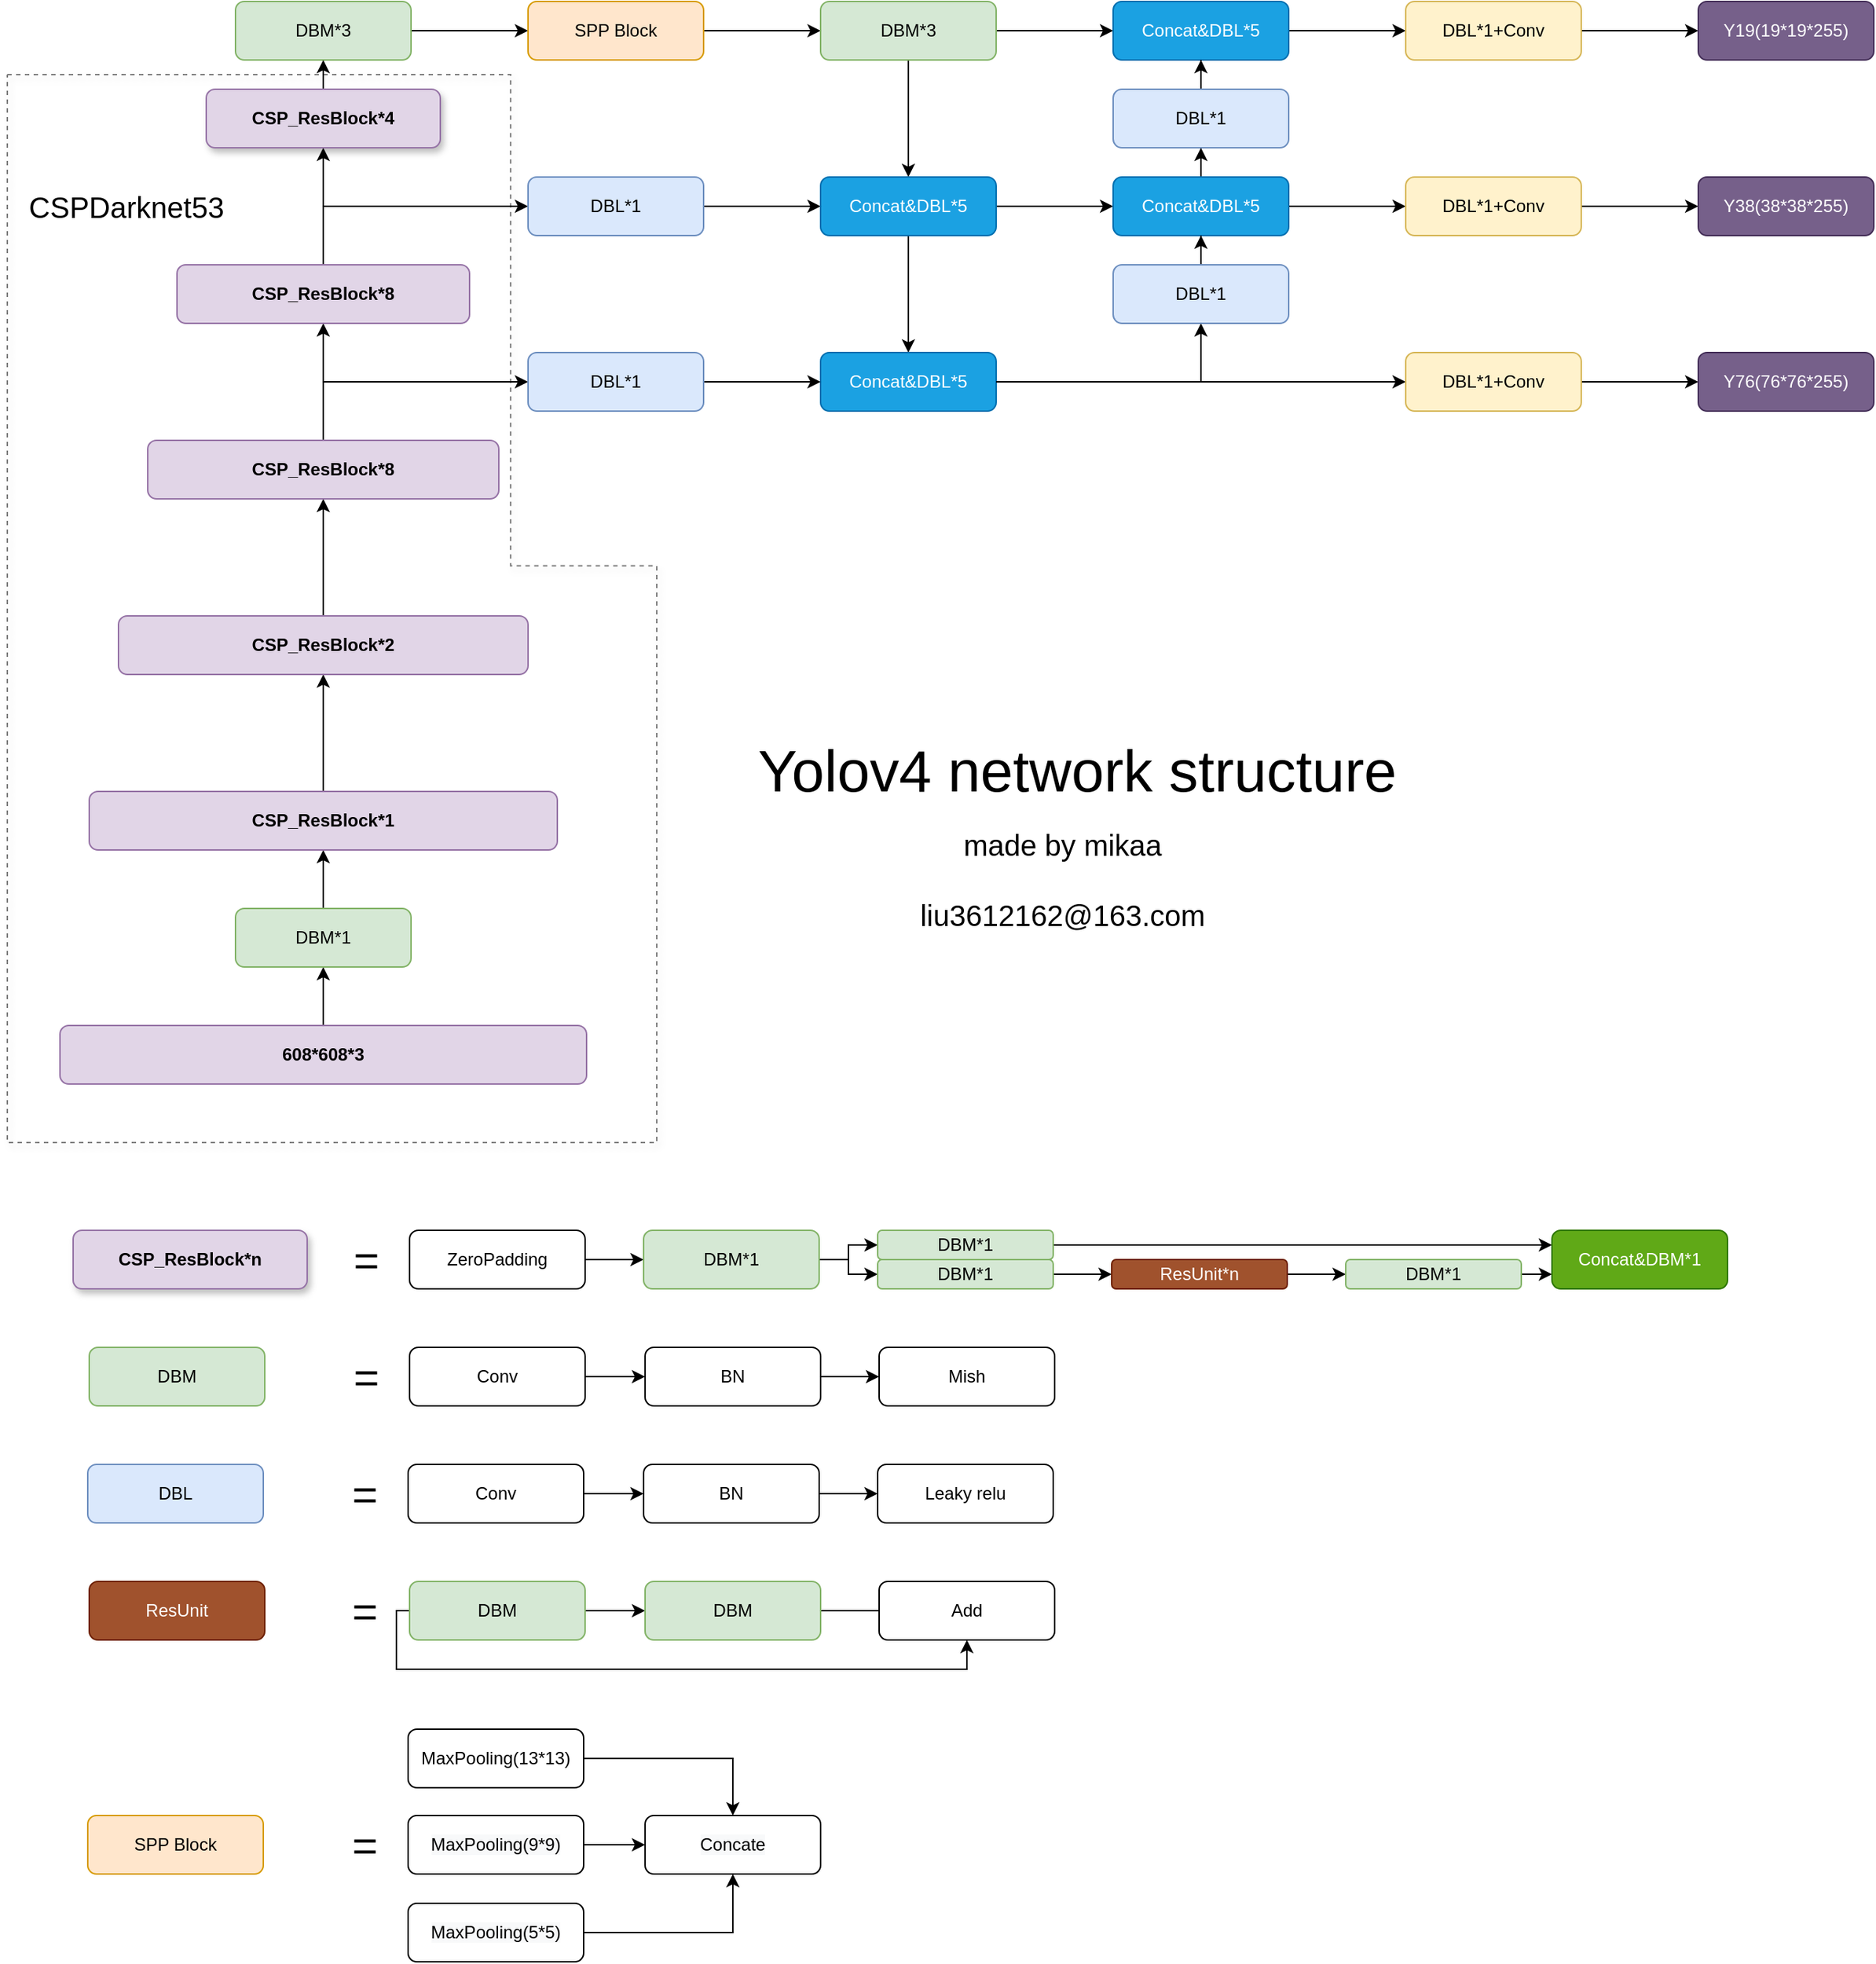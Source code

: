 <mxfile version="13.1.1" type="github">
  <diagram id="2j0Wj2clr_hK4ZMGOZxE" name="Page-1">
    <mxGraphModel dx="1939" dy="1040" grid="1" gridSize="10" guides="1" tooltips="1" connect="1" arrows="1" fold="1" page="1" pageScale="1" pageWidth="1169" pageHeight="827" math="0" shadow="0">
      <root>
        <mxCell id="0" />
        <mxCell id="1" parent="0" />
        <mxCell id="uQFEA6QVpBDMVat-9isN-144" value="" style="verticalLabelPosition=bottom;verticalAlign=top;html=1;shape=mxgraph.basic.polygon;polyCoords=[[0,0],[0.62,0],[0.62,0.46],[0.8,0.46],[0.8,1],[0.25,1],[0,1],[0,0]];polyline=1;fillColor=none;rounded=1;shadow=1;dashed=1;labelBackgroundColor=none;fontSize=20;fontColor=#000000;opacity=50;" vertex="1" parent="1">
          <mxGeometry x="44" y="70" width="555" height="730" as="geometry" />
        </mxCell>
        <mxCell id="uQFEA6QVpBDMVat-9isN-12" value="" style="edgeStyle=orthogonalEdgeStyle;rounded=0;orthogonalLoop=1;jettySize=auto;html=1;" edge="1" parent="1" source="uQFEA6QVpBDMVat-9isN-2" target="uQFEA6QVpBDMVat-9isN-11">
          <mxGeometry relative="1" as="geometry" />
        </mxCell>
        <mxCell id="uQFEA6QVpBDMVat-9isN-2" value="608*608*3" style="rounded=1;whiteSpace=wrap;html=1;fillColor=#e1d5e7;strokeColor=#9673a6;labelBackgroundColor=none;fontStyle=1" vertex="1" parent="1">
          <mxGeometry x="80" y="720" width="360" height="40" as="geometry" />
        </mxCell>
        <mxCell id="uQFEA6QVpBDMVat-9isN-15" value="" style="edgeStyle=orthogonalEdgeStyle;rounded=0;orthogonalLoop=1;jettySize=auto;html=1;" edge="1" parent="1" source="uQFEA6QVpBDMVat-9isN-11" target="uQFEA6QVpBDMVat-9isN-3">
          <mxGeometry relative="1" as="geometry" />
        </mxCell>
        <mxCell id="uQFEA6QVpBDMVat-9isN-11" value="DBM*1" style="rounded=1;whiteSpace=wrap;html=1;fillColor=#d5e8d4;strokeColor=#82b366;" vertex="1" parent="1">
          <mxGeometry x="200" y="640" width="120" height="40" as="geometry" />
        </mxCell>
        <mxCell id="uQFEA6QVpBDMVat-9isN-6" value="" style="edgeStyle=orthogonalEdgeStyle;rounded=0;orthogonalLoop=1;jettySize=auto;html=1;" edge="1" parent="1" source="uQFEA6QVpBDMVat-9isN-3" target="uQFEA6QVpBDMVat-9isN-5">
          <mxGeometry relative="1" as="geometry" />
        </mxCell>
        <mxCell id="uQFEA6QVpBDMVat-9isN-3" value="CSP_ResBlock*1" style="rounded=1;whiteSpace=wrap;html=1;fillColor=#e1d5e7;strokeColor=#9673a6;labelBackgroundColor=none;fontStyle=1" vertex="1" parent="1">
          <mxGeometry x="100" y="560" width="320" height="40" as="geometry" />
        </mxCell>
        <mxCell id="uQFEA6QVpBDMVat-9isN-8" value="" style="edgeStyle=orthogonalEdgeStyle;rounded=0;orthogonalLoop=1;jettySize=auto;html=1;" edge="1" parent="1" source="uQFEA6QVpBDMVat-9isN-5" target="uQFEA6QVpBDMVat-9isN-7">
          <mxGeometry relative="1" as="geometry" />
        </mxCell>
        <mxCell id="uQFEA6QVpBDMVat-9isN-5" value="&lt;span&gt;CSP_ResBlock*2&lt;/span&gt;" style="rounded=1;whiteSpace=wrap;html=1;fillColor=#e1d5e7;strokeColor=#9673a6;labelBackgroundColor=none;fontStyle=1" vertex="1" parent="1">
          <mxGeometry x="120" y="440" width="280" height="40" as="geometry" />
        </mxCell>
        <mxCell id="uQFEA6QVpBDMVat-9isN-10" value="" style="edgeStyle=orthogonalEdgeStyle;rounded=0;orthogonalLoop=1;jettySize=auto;html=1;" edge="1" parent="1" source="uQFEA6QVpBDMVat-9isN-7" target="uQFEA6QVpBDMVat-9isN-9">
          <mxGeometry relative="1" as="geometry" />
        </mxCell>
        <mxCell id="uQFEA6QVpBDMVat-9isN-35" style="edgeStyle=orthogonalEdgeStyle;rounded=0;orthogonalLoop=1;jettySize=auto;html=1;entryX=0;entryY=0.5;entryDx=0;entryDy=0;fontColor=#000000;" edge="1" parent="1" source="uQFEA6QVpBDMVat-9isN-7" target="uQFEA6QVpBDMVat-9isN-32">
          <mxGeometry relative="1" as="geometry">
            <Array as="points">
              <mxPoint x="260" y="280" />
            </Array>
          </mxGeometry>
        </mxCell>
        <mxCell id="uQFEA6QVpBDMVat-9isN-7" value="&lt;span style=&quot;color: rgb(0, 0, 0); font-family: helvetica; font-size: 12px; font-style: normal; letter-spacing: normal; text-align: center; text-indent: 0px; text-transform: none; word-spacing: 0px; float: none; display: inline;&quot;&gt;CSP_ResBlock*8&lt;/span&gt;" style="rounded=1;whiteSpace=wrap;html=1;fillColor=#e1d5e7;strokeColor=#9673a6;labelBackgroundColor=none;fontStyle=1" vertex="1" parent="1">
          <mxGeometry x="140" y="320" width="240" height="40" as="geometry" />
        </mxCell>
        <mxCell id="uQFEA6QVpBDMVat-9isN-14" value="" style="edgeStyle=orthogonalEdgeStyle;rounded=0;orthogonalLoop=1;jettySize=auto;html=1;" edge="1" parent="1" source="uQFEA6QVpBDMVat-9isN-9" target="uQFEA6QVpBDMVat-9isN-13">
          <mxGeometry relative="1" as="geometry" />
        </mxCell>
        <mxCell id="uQFEA6QVpBDMVat-9isN-26" style="edgeStyle=orthogonalEdgeStyle;rounded=0;orthogonalLoop=1;jettySize=auto;html=1;fontColor=#000000;entryX=0;entryY=0.5;entryDx=0;entryDy=0;" edge="1" parent="1" source="uQFEA6QVpBDMVat-9isN-9" target="uQFEA6QVpBDMVat-9isN-27">
          <mxGeometry relative="1" as="geometry">
            <mxPoint x="400" y="160" as="targetPoint" />
            <Array as="points">
              <mxPoint x="260" y="160" />
            </Array>
          </mxGeometry>
        </mxCell>
        <mxCell id="uQFEA6QVpBDMVat-9isN-9" value="&lt;span style=&quot;color: rgb(0, 0, 0); font-family: helvetica; font-size: 12px; font-style: normal; letter-spacing: normal; text-align: center; text-indent: 0px; text-transform: none; word-spacing: 0px; float: none; display: inline;&quot;&gt;CSP_ResBlock*8&lt;/span&gt;" style="rounded=1;whiteSpace=wrap;html=1;fillColor=#e1d5e7;strokeColor=#9673a6;labelBackgroundColor=none;fontStyle=1" vertex="1" parent="1">
          <mxGeometry x="160" y="200" width="200" height="40" as="geometry" />
        </mxCell>
        <mxCell id="uQFEA6QVpBDMVat-9isN-23" value="" style="edgeStyle=orthogonalEdgeStyle;rounded=0;orthogonalLoop=1;jettySize=auto;html=1;fontColor=#000000;" edge="1" parent="1" source="uQFEA6QVpBDMVat-9isN-13" target="uQFEA6QVpBDMVat-9isN-17">
          <mxGeometry relative="1" as="geometry" />
        </mxCell>
        <mxCell id="uQFEA6QVpBDMVat-9isN-13" value="&lt;span style=&quot;font-family: helvetica; font-size: 12px; font-style: normal; letter-spacing: normal; text-align: center; text-indent: 0px; text-transform: none; word-spacing: 0px; float: none; display: inline;&quot;&gt;CSP_ResBlock*4&lt;/span&gt;" style="rounded=1;whiteSpace=wrap;html=1;fillColor=#e1d5e7;strokeColor=#9673a6;shadow=1;fontColor=#000000;labelBackgroundColor=none;fontStyle=1" vertex="1" parent="1">
          <mxGeometry x="180" y="80" width="160" height="40" as="geometry" />
        </mxCell>
        <mxCell id="uQFEA6QVpBDMVat-9isN-21" value="" style="edgeStyle=orthogonalEdgeStyle;rounded=0;orthogonalLoop=1;jettySize=auto;html=1;fontColor=#000000;" edge="1" parent="1" source="uQFEA6QVpBDMVat-9isN-17" target="uQFEA6QVpBDMVat-9isN-20">
          <mxGeometry relative="1" as="geometry" />
        </mxCell>
        <mxCell id="uQFEA6QVpBDMVat-9isN-17" value="DBM*3" style="rounded=1;whiteSpace=wrap;html=1;fillColor=#d5e8d4;strokeColor=#82b366;" vertex="1" parent="1">
          <mxGeometry x="200" y="20" width="120" height="40" as="geometry" />
        </mxCell>
        <mxCell id="uQFEA6QVpBDMVat-9isN-22" value="" style="edgeStyle=orthogonalEdgeStyle;rounded=0;orthogonalLoop=1;jettySize=auto;html=1;fontColor=#000000;" edge="1" parent="1" source="uQFEA6QVpBDMVat-9isN-20" target="uQFEA6QVpBDMVat-9isN-18">
          <mxGeometry relative="1" as="geometry" />
        </mxCell>
        <mxCell id="uQFEA6QVpBDMVat-9isN-20" value="SPP Block" style="rounded=1;whiteSpace=wrap;html=1;fillColor=#ffe6cc;strokeColor=#d79b00;" vertex="1" parent="1">
          <mxGeometry x="400" y="20" width="120" height="40" as="geometry" />
        </mxCell>
        <mxCell id="uQFEA6QVpBDMVat-9isN-25" value="" style="edgeStyle=orthogonalEdgeStyle;rounded=0;orthogonalLoop=1;jettySize=auto;html=1;fontColor=#000000;entryX=0.5;entryY=0;entryDx=0;entryDy=0;" edge="1" parent="1" source="uQFEA6QVpBDMVat-9isN-18" target="uQFEA6QVpBDMVat-9isN-28">
          <mxGeometry relative="1" as="geometry">
            <mxPoint x="440" y="-140" as="targetPoint" />
          </mxGeometry>
        </mxCell>
        <mxCell id="uQFEA6QVpBDMVat-9isN-142" value="" style="edgeStyle=orthogonalEdgeStyle;rounded=0;orthogonalLoop=1;jettySize=auto;html=1;fontSize=16;fontColor=#000000;" edge="1" parent="1" source="uQFEA6QVpBDMVat-9isN-18" target="uQFEA6QVpBDMVat-9isN-53">
          <mxGeometry relative="1" as="geometry" />
        </mxCell>
        <mxCell id="uQFEA6QVpBDMVat-9isN-18" value="DBM*3" style="rounded=1;whiteSpace=wrap;html=1;fillColor=#d5e8d4;strokeColor=#82b366;" vertex="1" parent="1">
          <mxGeometry x="600" y="20" width="120" height="40" as="geometry" />
        </mxCell>
        <mxCell id="uQFEA6QVpBDMVat-9isN-29" value="" style="edgeStyle=orthogonalEdgeStyle;rounded=0;orthogonalLoop=1;jettySize=auto;html=1;fontColor=#000000;" edge="1" parent="1" source="uQFEA6QVpBDMVat-9isN-27" target="uQFEA6QVpBDMVat-9isN-28">
          <mxGeometry relative="1" as="geometry" />
        </mxCell>
        <mxCell id="uQFEA6QVpBDMVat-9isN-27" value="DBL*1" style="rounded=1;whiteSpace=wrap;html=1;fillColor=#dae8fc;strokeColor=#6c8ebf;" vertex="1" parent="1">
          <mxGeometry x="400" y="140" width="120" height="40" as="geometry" />
        </mxCell>
        <mxCell id="uQFEA6QVpBDMVat-9isN-37" value="" style="edgeStyle=orthogonalEdgeStyle;rounded=0;orthogonalLoop=1;jettySize=auto;html=1;fontColor=#000000;" edge="1" parent="1" source="uQFEA6QVpBDMVat-9isN-28" target="uQFEA6QVpBDMVat-9isN-31">
          <mxGeometry relative="1" as="geometry" />
        </mxCell>
        <mxCell id="uQFEA6QVpBDMVat-9isN-141" value="" style="edgeStyle=orthogonalEdgeStyle;rounded=0;orthogonalLoop=1;jettySize=auto;html=1;fontSize=16;fontColor=#000000;" edge="1" parent="1" source="uQFEA6QVpBDMVat-9isN-28" target="uQFEA6QVpBDMVat-9isN-46">
          <mxGeometry relative="1" as="geometry" />
        </mxCell>
        <mxCell id="uQFEA6QVpBDMVat-9isN-28" value="Concat&amp;amp;DBL*5" style="rounded=1;whiteSpace=wrap;html=1;fillColor=#1ba1e2;strokeColor=#006EAF;fontColor=#ffffff;" vertex="1" parent="1">
          <mxGeometry x="600" y="140" width="120" height="40" as="geometry" />
        </mxCell>
        <mxCell id="uQFEA6QVpBDMVat-9isN-66" style="edgeStyle=orthogonalEdgeStyle;rounded=0;orthogonalLoop=1;jettySize=auto;html=1;fontColor=#000000;" edge="1" parent="1" source="uQFEA6QVpBDMVat-9isN-53" target="uQFEA6QVpBDMVat-9isN-64">
          <mxGeometry relative="1" as="geometry" />
        </mxCell>
        <mxCell id="uQFEA6QVpBDMVat-9isN-53" value="Concat&amp;amp;DBL*5" style="rounded=1;whiteSpace=wrap;html=1;fillColor=#1ba1e2;strokeColor=#006EAF;fontColor=#ffffff;" vertex="1" parent="1">
          <mxGeometry x="800" y="20" width="120" height="40" as="geometry" />
        </mxCell>
        <mxCell id="uQFEA6QVpBDMVat-9isN-47" value="" style="edgeStyle=orthogonalEdgeStyle;rounded=0;orthogonalLoop=1;jettySize=auto;html=1;fontColor=#000000;entryX=0.5;entryY=1;entryDx=0;entryDy=0;" edge="1" parent="1" source="uQFEA6QVpBDMVat-9isN-31" target="uQFEA6QVpBDMVat-9isN-48">
          <mxGeometry relative="1" as="geometry" />
        </mxCell>
        <mxCell id="uQFEA6QVpBDMVat-9isN-31" value="Concat&amp;amp;DBL*5" style="rounded=1;whiteSpace=wrap;html=1;fillColor=#1ba1e2;strokeColor=#006EAF;fontColor=#ffffff;" vertex="1" parent="1">
          <mxGeometry x="600" y="260" width="120" height="40" as="geometry" />
        </mxCell>
        <mxCell id="uQFEA6QVpBDMVat-9isN-57" style="edgeStyle=orthogonalEdgeStyle;rounded=0;orthogonalLoop=1;jettySize=auto;html=1;entryX=0.5;entryY=1;entryDx=0;entryDy=0;fontColor=#000000;" edge="1" parent="1" source="uQFEA6QVpBDMVat-9isN-46" target="uQFEA6QVpBDMVat-9isN-55">
          <mxGeometry relative="1" as="geometry" />
        </mxCell>
        <mxCell id="uQFEA6QVpBDMVat-9isN-65" style="edgeStyle=orthogonalEdgeStyle;rounded=0;orthogonalLoop=1;jettySize=auto;html=1;entryX=0;entryY=0.5;entryDx=0;entryDy=0;fontColor=#000000;" edge="1" parent="1" source="uQFEA6QVpBDMVat-9isN-46" target="uQFEA6QVpBDMVat-9isN-63">
          <mxGeometry relative="1" as="geometry" />
        </mxCell>
        <mxCell id="uQFEA6QVpBDMVat-9isN-46" value="Concat&amp;amp;DBL*5" style="rounded=1;whiteSpace=wrap;html=1;fillColor=#1ba1e2;strokeColor=#006EAF;fontColor=#ffffff;" vertex="1" parent="1">
          <mxGeometry x="800" y="140" width="120" height="40" as="geometry" />
        </mxCell>
        <mxCell id="uQFEA6QVpBDMVat-9isN-36" value="" style="edgeStyle=orthogonalEdgeStyle;rounded=0;orthogonalLoop=1;jettySize=auto;html=1;fontColor=#000000;" edge="1" parent="1" source="uQFEA6QVpBDMVat-9isN-32" target="uQFEA6QVpBDMVat-9isN-31">
          <mxGeometry relative="1" as="geometry" />
        </mxCell>
        <mxCell id="uQFEA6QVpBDMVat-9isN-32" value="DBL*1" style="rounded=1;whiteSpace=wrap;html=1;fillColor=#dae8fc;strokeColor=#6c8ebf;" vertex="1" parent="1">
          <mxGeometry x="400" y="260" width="120" height="40" as="geometry" />
        </mxCell>
        <mxCell id="uQFEA6QVpBDMVat-9isN-59" style="edgeStyle=orthogonalEdgeStyle;rounded=0;orthogonalLoop=1;jettySize=auto;html=1;fontColor=#000000;" edge="1" parent="1">
          <mxGeometry relative="1" as="geometry">
            <mxPoint x="1000" y="280" as="targetPoint" />
            <mxPoint x="720" y="280" as="sourcePoint" />
          </mxGeometry>
        </mxCell>
        <mxCell id="uQFEA6QVpBDMVat-9isN-52" style="edgeStyle=orthogonalEdgeStyle;rounded=0;orthogonalLoop=1;jettySize=auto;html=1;entryX=0.5;entryY=1;entryDx=0;entryDy=0;fontColor=#000000;" edge="1" parent="1" source="uQFEA6QVpBDMVat-9isN-48" target="uQFEA6QVpBDMVat-9isN-46">
          <mxGeometry relative="1" as="geometry" />
        </mxCell>
        <mxCell id="uQFEA6QVpBDMVat-9isN-48" value="DBL*1" style="rounded=1;whiteSpace=wrap;html=1;fillColor=#dae8fc;strokeColor=#6c8ebf;" vertex="1" parent="1">
          <mxGeometry x="800" y="200" width="120" height="40" as="geometry" />
        </mxCell>
        <mxCell id="uQFEA6QVpBDMVat-9isN-58" style="edgeStyle=orthogonalEdgeStyle;rounded=0;orthogonalLoop=1;jettySize=auto;html=1;entryX=0.5;entryY=1;entryDx=0;entryDy=0;fontColor=#000000;" edge="1" parent="1" source="uQFEA6QVpBDMVat-9isN-55" target="uQFEA6QVpBDMVat-9isN-53">
          <mxGeometry relative="1" as="geometry" />
        </mxCell>
        <mxCell id="uQFEA6QVpBDMVat-9isN-55" value="DBL*1" style="rounded=1;whiteSpace=wrap;html=1;fillColor=#dae8fc;strokeColor=#6c8ebf;" vertex="1" parent="1">
          <mxGeometry x="800" y="80" width="120" height="40" as="geometry" />
        </mxCell>
        <mxCell id="uQFEA6QVpBDMVat-9isN-72" value="" style="edgeStyle=orthogonalEdgeStyle;rounded=0;orthogonalLoop=1;jettySize=auto;html=1;fontColor=#000000;" edge="1" parent="1" source="uQFEA6QVpBDMVat-9isN-60" target="uQFEA6QVpBDMVat-9isN-70">
          <mxGeometry relative="1" as="geometry" />
        </mxCell>
        <mxCell id="uQFEA6QVpBDMVat-9isN-60" value="DBL*1+Conv" style="rounded=1;whiteSpace=wrap;html=1;fillColor=#fff2cc;strokeColor=#d6b656;" vertex="1" parent="1">
          <mxGeometry x="1000" y="260" width="120" height="40" as="geometry" />
        </mxCell>
        <mxCell id="uQFEA6QVpBDMVat-9isN-71" value="" style="edgeStyle=orthogonalEdgeStyle;rounded=0;orthogonalLoop=1;jettySize=auto;html=1;fontColor=#000000;" edge="1" parent="1" source="uQFEA6QVpBDMVat-9isN-63" target="uQFEA6QVpBDMVat-9isN-69">
          <mxGeometry relative="1" as="geometry" />
        </mxCell>
        <mxCell id="uQFEA6QVpBDMVat-9isN-63" value="DBL*1+Conv" style="rounded=1;whiteSpace=wrap;html=1;fillColor=#fff2cc;strokeColor=#d6b656;" vertex="1" parent="1">
          <mxGeometry x="1000" y="140" width="120" height="40" as="geometry" />
        </mxCell>
        <mxCell id="uQFEA6QVpBDMVat-9isN-68" value="" style="edgeStyle=orthogonalEdgeStyle;rounded=0;orthogonalLoop=1;jettySize=auto;html=1;fontColor=#000000;" edge="1" parent="1" source="uQFEA6QVpBDMVat-9isN-64" target="uQFEA6QVpBDMVat-9isN-67">
          <mxGeometry relative="1" as="geometry" />
        </mxCell>
        <mxCell id="uQFEA6QVpBDMVat-9isN-64" value="DBL*1+Conv" style="rounded=1;whiteSpace=wrap;html=1;fillColor=#fff2cc;strokeColor=#d6b656;" vertex="1" parent="1">
          <mxGeometry x="1000" y="20" width="120" height="40" as="geometry" />
        </mxCell>
        <mxCell id="uQFEA6QVpBDMVat-9isN-67" value="Y19(19*19*255)" style="rounded=1;whiteSpace=wrap;html=1;fillColor=#76608a;strokeColor=#432D57;fontColor=#ffffff;" vertex="1" parent="1">
          <mxGeometry x="1200" y="20" width="120" height="40" as="geometry" />
        </mxCell>
        <mxCell id="uQFEA6QVpBDMVat-9isN-69" value="Y38(38*38*255)" style="rounded=1;whiteSpace=wrap;html=1;fillColor=#76608a;strokeColor=#432D57;fontColor=#ffffff;" vertex="1" parent="1">
          <mxGeometry x="1200" y="140" width="120" height="40" as="geometry" />
        </mxCell>
        <mxCell id="uQFEA6QVpBDMVat-9isN-70" value="Y76(76*76*255)" style="rounded=1;whiteSpace=wrap;html=1;fillColor=#76608a;strokeColor=#432D57;fontColor=#ffffff;" vertex="1" parent="1">
          <mxGeometry x="1200" y="260" width="120" height="40" as="geometry" />
        </mxCell>
        <mxCell id="uQFEA6QVpBDMVat-9isN-73" value="&lt;span style=&quot;font-family: &amp;#34;helvetica&amp;#34; ; font-size: 12px ; font-style: normal ; letter-spacing: normal ; text-align: center ; text-indent: 0px ; text-transform: none ; word-spacing: 0px ; float: none ; display: inline&quot;&gt;CSP_ResBlock*n&lt;/span&gt;" style="rounded=1;whiteSpace=wrap;html=1;fillColor=#e1d5e7;strokeColor=#9673a6;shadow=1;fontColor=#000000;labelBackgroundColor=none;fontStyle=1" vertex="1" parent="1">
          <mxGeometry x="89" y="860" width="160" height="40" as="geometry" />
        </mxCell>
        <mxCell id="uQFEA6QVpBDMVat-9isN-74" value="=" style="text;html=1;align=center;verticalAlign=middle;resizable=0;points=[];autosize=1;fontColor=#000000;fontSize=30;" vertex="1" parent="1">
          <mxGeometry x="274" y="860" width="30" height="40" as="geometry" />
        </mxCell>
        <mxCell id="uQFEA6QVpBDMVat-9isN-80" value="" style="edgeStyle=orthogonalEdgeStyle;rounded=0;orthogonalLoop=1;jettySize=auto;html=1;fontSize=30;fontColor=#000000;" edge="1" parent="1" source="uQFEA6QVpBDMVat-9isN-75" target="uQFEA6QVpBDMVat-9isN-78">
          <mxGeometry relative="1" as="geometry" />
        </mxCell>
        <mxCell id="uQFEA6QVpBDMVat-9isN-75" value="ZeroPadding" style="rounded=1;whiteSpace=wrap;html=1;" vertex="1" parent="1">
          <mxGeometry x="319" y="860" width="120" height="40" as="geometry" />
        </mxCell>
        <mxCell id="uQFEA6QVpBDMVat-9isN-84" style="edgeStyle=orthogonalEdgeStyle;rounded=0;orthogonalLoop=1;jettySize=auto;html=1;entryX=0;entryY=0.5;entryDx=0;entryDy=0;fontSize=30;fontColor=#000000;" edge="1" parent="1" source="uQFEA6QVpBDMVat-9isN-78" target="uQFEA6QVpBDMVat-9isN-82">
          <mxGeometry relative="1" as="geometry" />
        </mxCell>
        <mxCell id="uQFEA6QVpBDMVat-9isN-85" style="edgeStyle=orthogonalEdgeStyle;rounded=0;orthogonalLoop=1;jettySize=auto;html=1;entryX=0;entryY=0.5;entryDx=0;entryDy=0;fontSize=30;fontColor=#000000;" edge="1" parent="1" source="uQFEA6QVpBDMVat-9isN-78" target="uQFEA6QVpBDMVat-9isN-83">
          <mxGeometry relative="1" as="geometry" />
        </mxCell>
        <mxCell id="uQFEA6QVpBDMVat-9isN-78" value="DBM*1" style="rounded=1;whiteSpace=wrap;html=1;fillColor=#d5e8d4;strokeColor=#82b366;" vertex="1" parent="1">
          <mxGeometry x="479" y="860" width="120" height="40" as="geometry" />
        </mxCell>
        <mxCell id="uQFEA6QVpBDMVat-9isN-92" style="edgeStyle=orthogonalEdgeStyle;rounded=0;orthogonalLoop=1;jettySize=auto;html=1;entryX=0;entryY=0.25;entryDx=0;entryDy=0;fontSize=30;fontColor=#000000;" edge="1" parent="1" source="uQFEA6QVpBDMVat-9isN-82" target="uQFEA6QVpBDMVat-9isN-91">
          <mxGeometry relative="1" as="geometry" />
        </mxCell>
        <mxCell id="uQFEA6QVpBDMVat-9isN-82" value="DBM*1" style="rounded=1;whiteSpace=wrap;html=1;fillColor=#d5e8d4;strokeColor=#82b366;" vertex="1" parent="1">
          <mxGeometry x="639" y="860" width="120" height="20" as="geometry" />
        </mxCell>
        <mxCell id="uQFEA6QVpBDMVat-9isN-87" value="" style="edgeStyle=orthogonalEdgeStyle;rounded=0;orthogonalLoop=1;jettySize=auto;html=1;fontSize=30;fontColor=#000000;" edge="1" parent="1" source="uQFEA6QVpBDMVat-9isN-83" target="uQFEA6QVpBDMVat-9isN-86">
          <mxGeometry relative="1" as="geometry" />
        </mxCell>
        <mxCell id="uQFEA6QVpBDMVat-9isN-83" value="DBM*1" style="rounded=1;whiteSpace=wrap;html=1;fillColor=#d5e8d4;strokeColor=#82b366;" vertex="1" parent="1">
          <mxGeometry x="639" y="880" width="120" height="20" as="geometry" />
        </mxCell>
        <mxCell id="uQFEA6QVpBDMVat-9isN-89" value="" style="edgeStyle=orthogonalEdgeStyle;rounded=0;orthogonalLoop=1;jettySize=auto;html=1;fontSize=30;fontColor=#000000;" edge="1" parent="1" source="uQFEA6QVpBDMVat-9isN-86" target="uQFEA6QVpBDMVat-9isN-88">
          <mxGeometry relative="1" as="geometry" />
        </mxCell>
        <mxCell id="uQFEA6QVpBDMVat-9isN-86" value="ResUnit*n" style="rounded=1;whiteSpace=wrap;html=1;fillColor=#a0522d;strokeColor=#6D1F00;fontColor=#ffffff;" vertex="1" parent="1">
          <mxGeometry x="799" y="880" width="120" height="20" as="geometry" />
        </mxCell>
        <mxCell id="uQFEA6QVpBDMVat-9isN-94" style="edgeStyle=orthogonalEdgeStyle;rounded=0;orthogonalLoop=1;jettySize=auto;html=1;entryX=0;entryY=0.75;entryDx=0;entryDy=0;fontSize=30;fontColor=#000000;" edge="1" parent="1" source="uQFEA6QVpBDMVat-9isN-88" target="uQFEA6QVpBDMVat-9isN-91">
          <mxGeometry relative="1" as="geometry" />
        </mxCell>
        <mxCell id="uQFEA6QVpBDMVat-9isN-88" value="DBM*1" style="rounded=1;whiteSpace=wrap;html=1;fillColor=#d5e8d4;strokeColor=#82b366;" vertex="1" parent="1">
          <mxGeometry x="959" y="880" width="120" height="20" as="geometry" />
        </mxCell>
        <mxCell id="uQFEA6QVpBDMVat-9isN-91" value="Concat&amp;amp;DBM*1" style="rounded=1;whiteSpace=wrap;html=1;fillColor=#60a917;strokeColor=#2D7600;fontColor=#ffffff;" vertex="1" parent="1">
          <mxGeometry x="1100" y="860" width="120" height="40" as="geometry" />
        </mxCell>
        <mxCell id="uQFEA6QVpBDMVat-9isN-98" value="DBM" style="rounded=1;whiteSpace=wrap;html=1;fillColor=#d5e8d4;strokeColor=#82b366;" vertex="1" parent="1">
          <mxGeometry x="100" y="940" width="120" height="40" as="geometry" />
        </mxCell>
        <mxCell id="uQFEA6QVpBDMVat-9isN-99" value="=" style="text;html=1;align=center;verticalAlign=middle;resizable=0;points=[];autosize=1;fontColor=#000000;fontSize=30;" vertex="1" parent="1">
          <mxGeometry x="274" y="940" width="30" height="40" as="geometry" />
        </mxCell>
        <mxCell id="uQFEA6QVpBDMVat-9isN-102" value="" style="edgeStyle=orthogonalEdgeStyle;rounded=0;orthogonalLoop=1;jettySize=auto;html=1;fontSize=30;fontColor=#000000;" edge="1" parent="1" source="uQFEA6QVpBDMVat-9isN-100" target="uQFEA6QVpBDMVat-9isN-101">
          <mxGeometry relative="1" as="geometry" />
        </mxCell>
        <mxCell id="uQFEA6QVpBDMVat-9isN-100" value="Conv" style="rounded=1;whiteSpace=wrap;html=1;" vertex="1" parent="1">
          <mxGeometry x="319" y="940" width="120" height="40" as="geometry" />
        </mxCell>
        <mxCell id="uQFEA6QVpBDMVat-9isN-104" value="" style="edgeStyle=orthogonalEdgeStyle;rounded=0;orthogonalLoop=1;jettySize=auto;html=1;fontSize=30;fontColor=#000000;" edge="1" parent="1" source="uQFEA6QVpBDMVat-9isN-101" target="uQFEA6QVpBDMVat-9isN-103">
          <mxGeometry relative="1" as="geometry" />
        </mxCell>
        <mxCell id="uQFEA6QVpBDMVat-9isN-101" value="BN" style="rounded=1;whiteSpace=wrap;html=1;" vertex="1" parent="1">
          <mxGeometry x="480" y="940" width="120" height="40" as="geometry" />
        </mxCell>
        <mxCell id="uQFEA6QVpBDMVat-9isN-103" value="Mish" style="rounded=1;whiteSpace=wrap;html=1;" vertex="1" parent="1">
          <mxGeometry x="640" y="940" width="120" height="40" as="geometry" />
        </mxCell>
        <mxCell id="uQFEA6QVpBDMVat-9isN-107" value="DBL" style="rounded=1;whiteSpace=wrap;html=1;fillColor=#dae8fc;strokeColor=#6c8ebf;" vertex="1" parent="1">
          <mxGeometry x="99" y="1020" width="120" height="40" as="geometry" />
        </mxCell>
        <mxCell id="uQFEA6QVpBDMVat-9isN-108" value="=" style="text;html=1;align=center;verticalAlign=middle;resizable=0;points=[];autosize=1;fontColor=#000000;fontSize=30;" vertex="1" parent="1">
          <mxGeometry x="273" y="1020" width="30" height="40" as="geometry" />
        </mxCell>
        <mxCell id="uQFEA6QVpBDMVat-9isN-109" value="" style="edgeStyle=orthogonalEdgeStyle;rounded=0;orthogonalLoop=1;jettySize=auto;html=1;fontSize=30;fontColor=#000000;" edge="1" source="uQFEA6QVpBDMVat-9isN-110" target="uQFEA6QVpBDMVat-9isN-112" parent="1">
          <mxGeometry relative="1" as="geometry" />
        </mxCell>
        <mxCell id="uQFEA6QVpBDMVat-9isN-110" value="Conv" style="rounded=1;whiteSpace=wrap;html=1;" vertex="1" parent="1">
          <mxGeometry x="318" y="1020" width="120" height="40" as="geometry" />
        </mxCell>
        <mxCell id="uQFEA6QVpBDMVat-9isN-111" value="" style="edgeStyle=orthogonalEdgeStyle;rounded=0;orthogonalLoop=1;jettySize=auto;html=1;fontSize=30;fontColor=#000000;" edge="1" source="uQFEA6QVpBDMVat-9isN-112" target="uQFEA6QVpBDMVat-9isN-113" parent="1">
          <mxGeometry relative="1" as="geometry" />
        </mxCell>
        <mxCell id="uQFEA6QVpBDMVat-9isN-112" value="BN" style="rounded=1;whiteSpace=wrap;html=1;" vertex="1" parent="1">
          <mxGeometry x="479" y="1020" width="120" height="40" as="geometry" />
        </mxCell>
        <mxCell id="uQFEA6QVpBDMVat-9isN-113" value="Leaky relu" style="rounded=1;whiteSpace=wrap;html=1;" vertex="1" parent="1">
          <mxGeometry x="639" y="1020" width="120" height="40" as="geometry" />
        </mxCell>
        <mxCell id="uQFEA6QVpBDMVat-9isN-114" value="ResUnit" style="rounded=1;whiteSpace=wrap;html=1;fillColor=#a0522d;strokeColor=#6D1F00;fontColor=#ffffff;" vertex="1" parent="1">
          <mxGeometry x="100" y="1100" width="120" height="40" as="geometry" />
        </mxCell>
        <mxCell id="uQFEA6QVpBDMVat-9isN-115" value="=" style="text;html=1;align=center;verticalAlign=middle;resizable=0;points=[];autosize=1;fontColor=#000000;fontSize=30;" vertex="1" parent="1">
          <mxGeometry x="273" y="1100" width="30" height="40" as="geometry" />
        </mxCell>
        <mxCell id="uQFEA6QVpBDMVat-9isN-118" value="" style="edgeStyle=orthogonalEdgeStyle;rounded=0;orthogonalLoop=1;jettySize=auto;html=1;fontSize=30;fontColor=#000000;" edge="1" parent="1" source="uQFEA6QVpBDMVat-9isN-116" target="uQFEA6QVpBDMVat-9isN-117">
          <mxGeometry relative="1" as="geometry" />
        </mxCell>
        <mxCell id="uQFEA6QVpBDMVat-9isN-122" style="edgeStyle=orthogonalEdgeStyle;rounded=0;orthogonalLoop=1;jettySize=auto;html=1;fontSize=30;fontColor=#000000;entryX=0.5;entryY=1;entryDx=0;entryDy=0;" edge="1" parent="1" source="uQFEA6QVpBDMVat-9isN-116" target="uQFEA6QVpBDMVat-9isN-123">
          <mxGeometry relative="1" as="geometry">
            <mxPoint x="640" y="1120" as="targetPoint" />
            <Array as="points">
              <mxPoint x="310" y="1120" />
              <mxPoint x="310" y="1160" />
              <mxPoint x="700" y="1160" />
            </Array>
          </mxGeometry>
        </mxCell>
        <mxCell id="uQFEA6QVpBDMVat-9isN-116" value="DBM" style="rounded=1;whiteSpace=wrap;html=1;fillColor=#d5e8d4;strokeColor=#82b366;" vertex="1" parent="1">
          <mxGeometry x="319" y="1100" width="120" height="40" as="geometry" />
        </mxCell>
        <mxCell id="uQFEA6QVpBDMVat-9isN-120" value="" style="edgeStyle=orthogonalEdgeStyle;rounded=0;orthogonalLoop=1;jettySize=auto;html=1;fontSize=30;fontColor=#000000;" edge="1" parent="1" source="uQFEA6QVpBDMVat-9isN-117">
          <mxGeometry relative="1" as="geometry">
            <mxPoint x="680" y="1120" as="targetPoint" />
          </mxGeometry>
        </mxCell>
        <mxCell id="uQFEA6QVpBDMVat-9isN-117" value="DBM" style="rounded=1;whiteSpace=wrap;html=1;fillColor=#d5e8d4;strokeColor=#82b366;" vertex="1" parent="1">
          <mxGeometry x="480" y="1100" width="120" height="40" as="geometry" />
        </mxCell>
        <mxCell id="uQFEA6QVpBDMVat-9isN-123" value="Add" style="rounded=1;whiteSpace=wrap;html=1;" vertex="1" parent="1">
          <mxGeometry x="640" y="1100" width="120" height="40" as="geometry" />
        </mxCell>
        <mxCell id="uQFEA6QVpBDMVat-9isN-124" value="SPP Block" style="rounded=1;whiteSpace=wrap;html=1;fillColor=#ffe6cc;strokeColor=#d79b00;" vertex="1" parent="1">
          <mxGeometry x="99" y="1260" width="120" height="40" as="geometry" />
        </mxCell>
        <mxCell id="uQFEA6QVpBDMVat-9isN-125" value="=" style="text;html=1;align=center;verticalAlign=middle;resizable=0;points=[];autosize=1;fontColor=#000000;fontSize=30;" vertex="1" parent="1">
          <mxGeometry x="273" y="1260" width="30" height="40" as="geometry" />
        </mxCell>
        <mxCell id="uQFEA6QVpBDMVat-9isN-132" style="edgeStyle=orthogonalEdgeStyle;rounded=0;orthogonalLoop=1;jettySize=auto;html=1;fontSize=30;fontColor=#000000;" edge="1" parent="1" source="uQFEA6QVpBDMVat-9isN-127" target="uQFEA6QVpBDMVat-9isN-130">
          <mxGeometry relative="1" as="geometry" />
        </mxCell>
        <mxCell id="uQFEA6QVpBDMVat-9isN-127" value="MaxPooling(13*13)" style="rounded=1;whiteSpace=wrap;html=1;" vertex="1" parent="1">
          <mxGeometry x="318" y="1201" width="120" height="40" as="geometry" />
        </mxCell>
        <mxCell id="uQFEA6QVpBDMVat-9isN-131" value="" style="edgeStyle=orthogonalEdgeStyle;rounded=0;orthogonalLoop=1;jettySize=auto;html=1;fontSize=30;fontColor=#000000;" edge="1" parent="1" source="uQFEA6QVpBDMVat-9isN-128" target="uQFEA6QVpBDMVat-9isN-130">
          <mxGeometry relative="1" as="geometry" />
        </mxCell>
        <mxCell id="uQFEA6QVpBDMVat-9isN-128" value="&lt;span style=&quot;color: rgb(0 , 0 , 0) ; font-family: &amp;#34;helvetica&amp;#34; ; font-size: 12px ; font-style: normal ; font-weight: 400 ; letter-spacing: normal ; text-align: center ; text-indent: 0px ; text-transform: none ; word-spacing: 0px ; background-color: rgb(248 , 249 , 250) ; float: none ; display: inline&quot;&gt;MaxPooling(9*9)&lt;/span&gt;" style="rounded=1;whiteSpace=wrap;html=1;" vertex="1" parent="1">
          <mxGeometry x="318" y="1260" width="120" height="40" as="geometry" />
        </mxCell>
        <mxCell id="uQFEA6QVpBDMVat-9isN-130" value="&lt;span style=&quot;color: rgb(0 , 0 , 0) ; font-family: &amp;#34;helvetica&amp;#34; ; font-size: 12px ; font-style: normal ; font-weight: 400 ; letter-spacing: normal ; text-align: center ; text-indent: 0px ; text-transform: none ; word-spacing: 0px ; background-color: rgb(248 , 249 , 250) ; float: none ; display: inline&quot;&gt;Concate&lt;/span&gt;" style="rounded=1;whiteSpace=wrap;html=1;" vertex="1" parent="1">
          <mxGeometry x="480" y="1260" width="120" height="40" as="geometry" />
        </mxCell>
        <mxCell id="uQFEA6QVpBDMVat-9isN-133" style="edgeStyle=orthogonalEdgeStyle;rounded=0;orthogonalLoop=1;jettySize=auto;html=1;entryX=0.5;entryY=1;entryDx=0;entryDy=0;fontSize=30;fontColor=#000000;" edge="1" parent="1" source="uQFEA6QVpBDMVat-9isN-129" target="uQFEA6QVpBDMVat-9isN-130">
          <mxGeometry relative="1" as="geometry" />
        </mxCell>
        <mxCell id="uQFEA6QVpBDMVat-9isN-129" value="&lt;span style=&quot;color: rgb(0 , 0 , 0) ; font-family: &amp;#34;helvetica&amp;#34; ; font-size: 12px ; font-style: normal ; font-weight: 400 ; letter-spacing: normal ; text-align: center ; text-indent: 0px ; text-transform: none ; word-spacing: 0px ; background-color: rgb(248 , 249 , 250) ; float: none ; display: inline&quot;&gt;MaxPooling(5*5)&lt;/span&gt;" style="rounded=1;whiteSpace=wrap;html=1;" vertex="1" parent="1">
          <mxGeometry x="318" y="1320" width="120" height="40" as="geometry" />
        </mxCell>
        <mxCell id="uQFEA6QVpBDMVat-9isN-134" value="Yolov4 network structure" style="text;html=1;align=center;verticalAlign=middle;resizable=0;points=[];autosize=1;fontColor=#000000;fontSize=40;" vertex="1" parent="1">
          <mxGeometry x="550" y="520" width="450" height="50" as="geometry" />
        </mxCell>
        <mxCell id="uQFEA6QVpBDMVat-9isN-135" value="made by mikaa&lt;br style=&quot;font-size: 20px;&quot;&gt;&lt;br style=&quot;font-size: 20px;&quot;&gt;liu3612162@163.com" style="text;html=1;align=center;verticalAlign=middle;resizable=0;points=[];autosize=1;fontColor=#000000;fontSize=20;" vertex="1" parent="1">
          <mxGeometry x="660" y="580" width="210" height="80" as="geometry" />
        </mxCell>
        <mxCell id="uQFEA6QVpBDMVat-9isN-147" value="CSPDarknet53" style="text;html=1;align=center;verticalAlign=middle;resizable=0;points=[];autosize=1;fontColor=#000000;fontSize=20;" vertex="1" parent="1">
          <mxGeometry x="50" y="145" width="150" height="30" as="geometry" />
        </mxCell>
      </root>
    </mxGraphModel>
  </diagram>
</mxfile>
